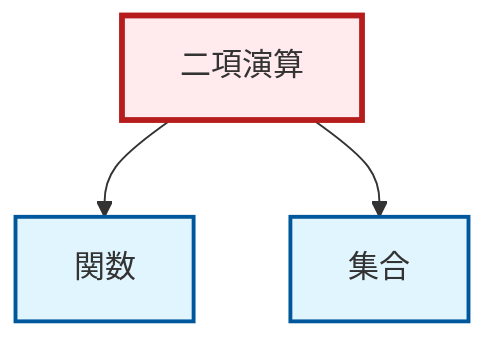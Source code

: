 graph TD
    classDef definition fill:#e1f5fe,stroke:#01579b,stroke-width:2px
    classDef theorem fill:#f3e5f5,stroke:#4a148c,stroke-width:2px
    classDef axiom fill:#fff3e0,stroke:#e65100,stroke-width:2px
    classDef example fill:#e8f5e9,stroke:#1b5e20,stroke-width:2px
    classDef current fill:#ffebee,stroke:#b71c1c,stroke-width:3px
    def-set["集合"]:::definition
    def-function["関数"]:::definition
    def-binary-operation["二項演算"]:::definition
    def-binary-operation --> def-function
    def-binary-operation --> def-set
    class def-binary-operation current